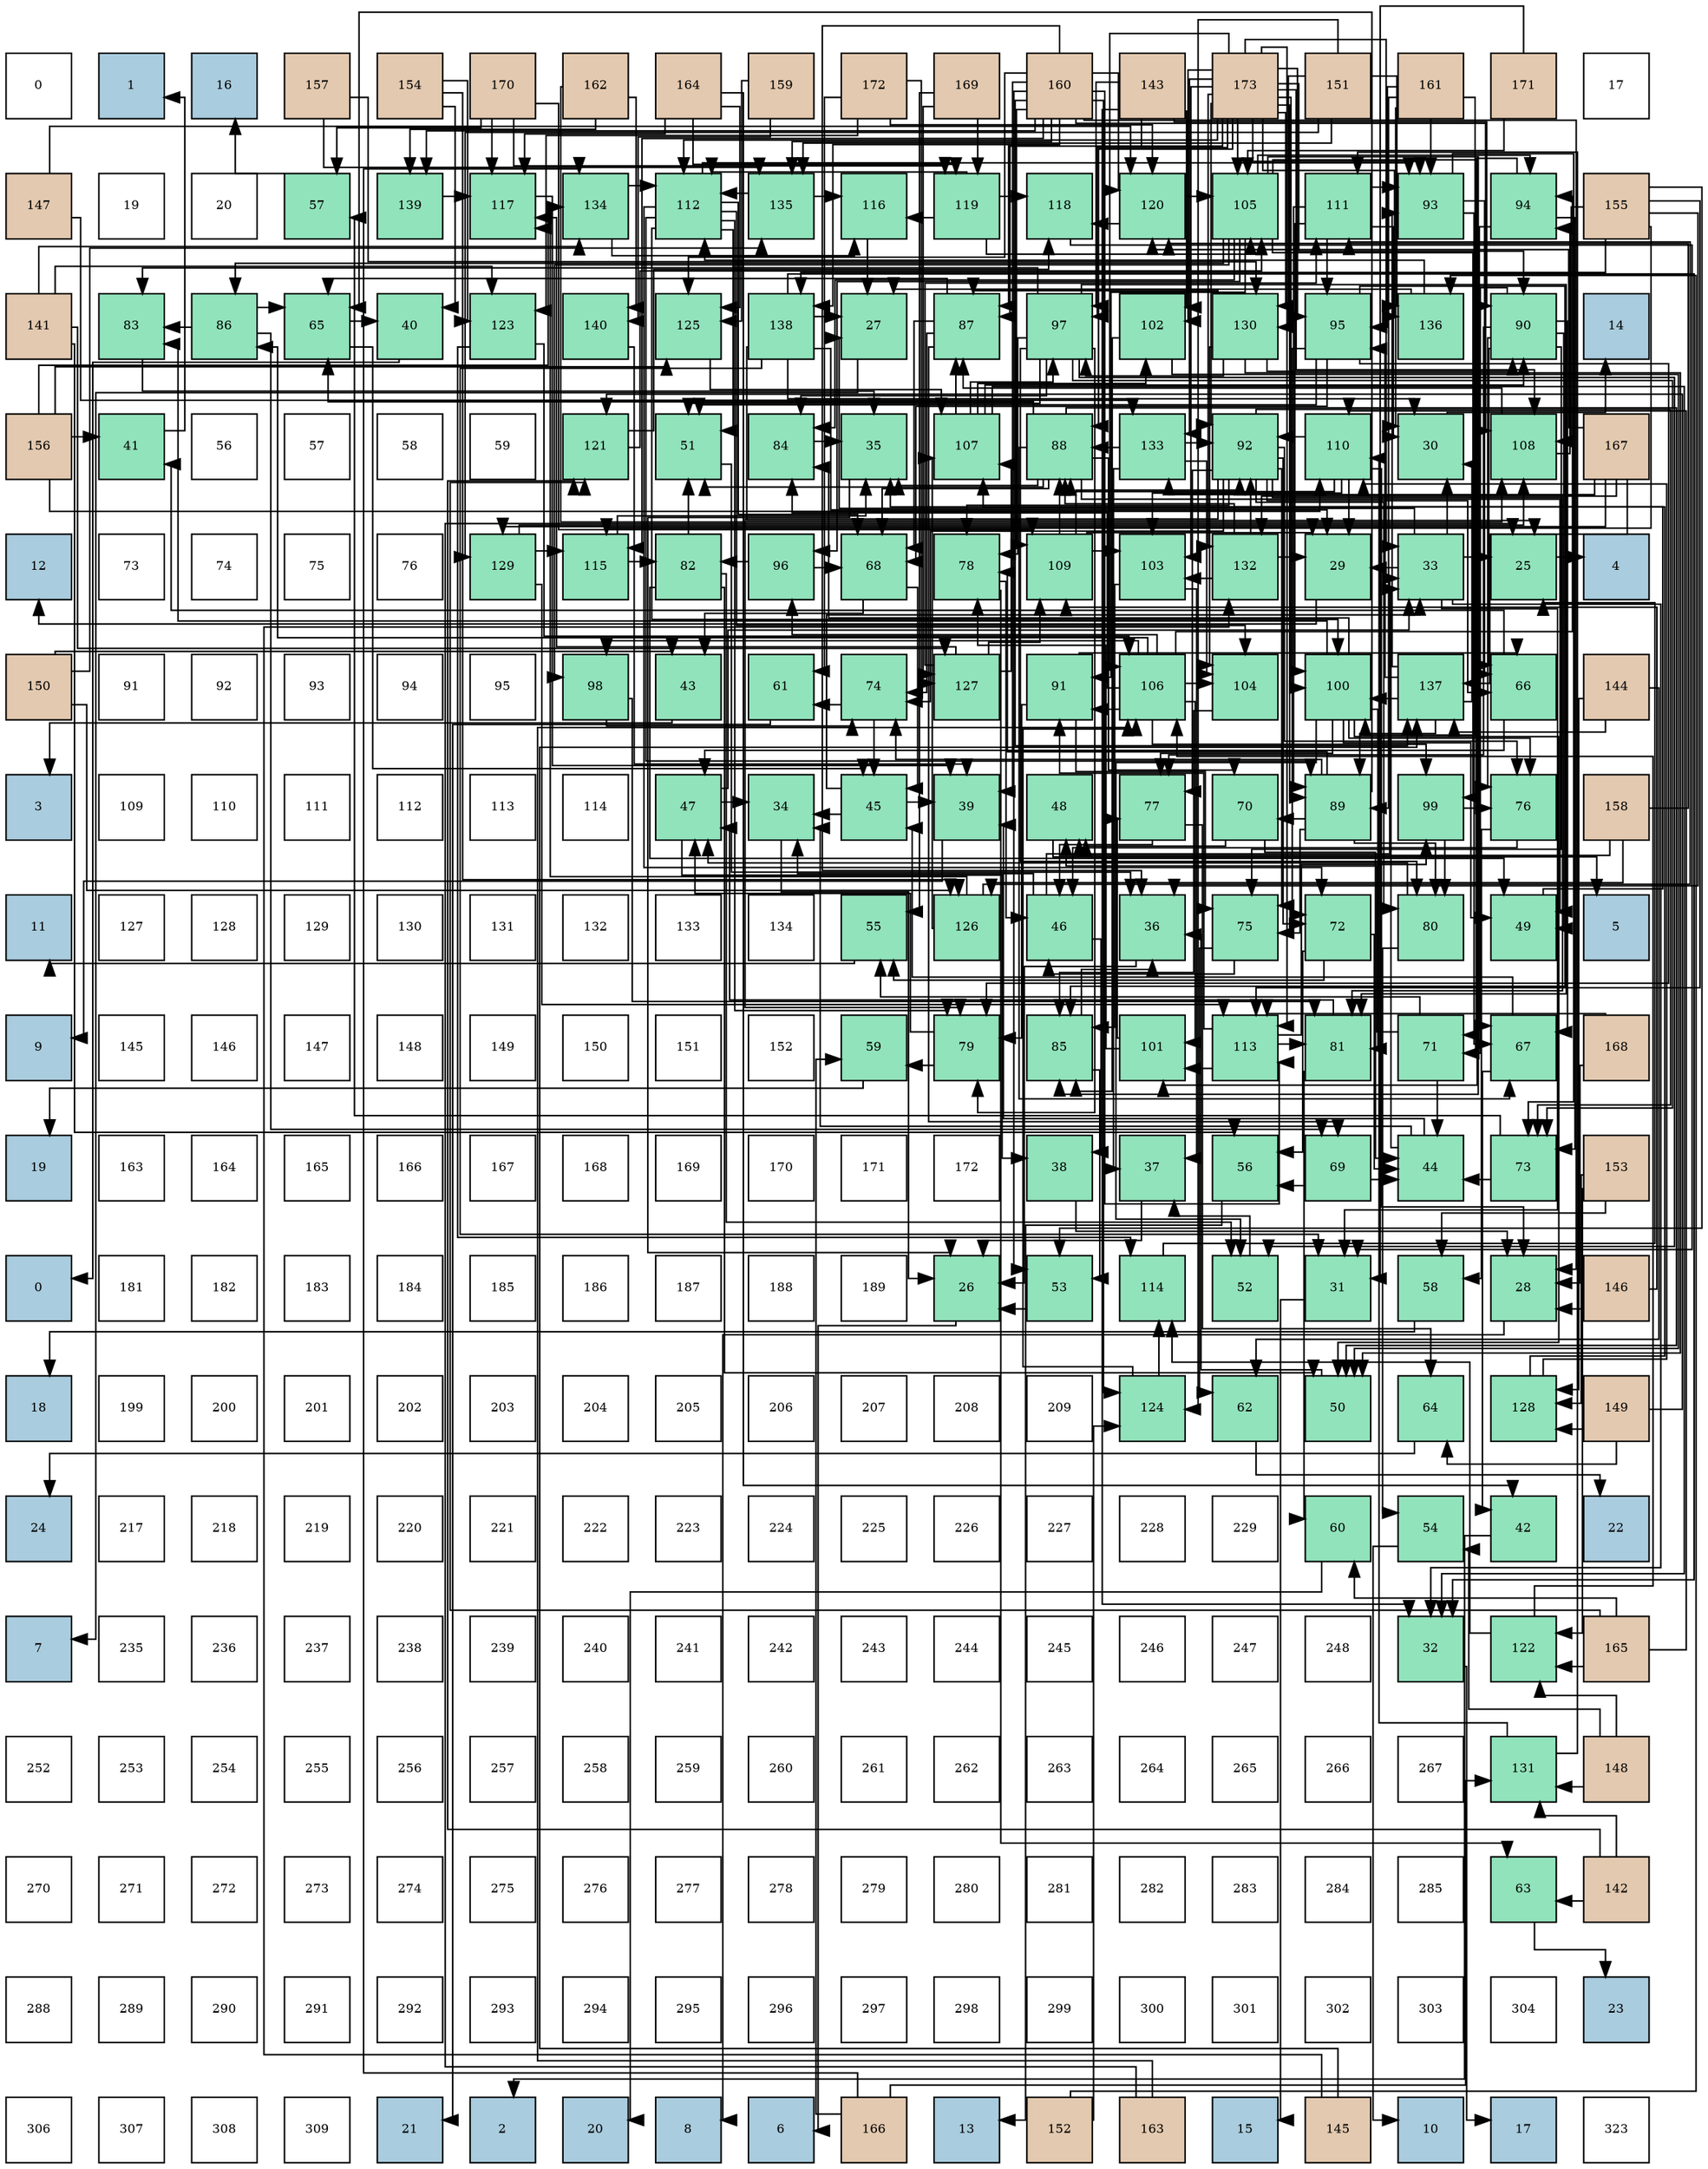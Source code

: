 digraph layout{
 rankdir=TB;
 splines=ortho;
 node [style=filled shape=square fixedsize=true width=0.6];
0[label="0", fontsize=8, fillcolor="#ffffff"];
1[label="1", fontsize=8, fillcolor="#a9ccde"];
2[label="16", fontsize=8, fillcolor="#a9ccde"];
3[label="157", fontsize=8, fillcolor="#e3c9af"];
4[label="154", fontsize=8, fillcolor="#e3c9af"];
5[label="170", fontsize=8, fillcolor="#e3c9af"];
6[label="162", fontsize=8, fillcolor="#e3c9af"];
7[label="164", fontsize=8, fillcolor="#e3c9af"];
8[label="159", fontsize=8, fillcolor="#e3c9af"];
9[label="172", fontsize=8, fillcolor="#e3c9af"];
10[label="169", fontsize=8, fillcolor="#e3c9af"];
11[label="160", fontsize=8, fillcolor="#e3c9af"];
12[label="143", fontsize=8, fillcolor="#e3c9af"];
13[label="173", fontsize=8, fillcolor="#e3c9af"];
14[label="151", fontsize=8, fillcolor="#e3c9af"];
15[label="161", fontsize=8, fillcolor="#e3c9af"];
16[label="171", fontsize=8, fillcolor="#e3c9af"];
17[label="17", fontsize=8, fillcolor="#ffffff"];
18[label="147", fontsize=8, fillcolor="#e3c9af"];
19[label="19", fontsize=8, fillcolor="#ffffff"];
20[label="20", fontsize=8, fillcolor="#ffffff"];
21[label="57", fontsize=8, fillcolor="#91e3bb"];
22[label="139", fontsize=8, fillcolor="#91e3bb"];
23[label="117", fontsize=8, fillcolor="#91e3bb"];
24[label="134", fontsize=8, fillcolor="#91e3bb"];
25[label="112", fontsize=8, fillcolor="#91e3bb"];
26[label="135", fontsize=8, fillcolor="#91e3bb"];
27[label="116", fontsize=8, fillcolor="#91e3bb"];
28[label="119", fontsize=8, fillcolor="#91e3bb"];
29[label="118", fontsize=8, fillcolor="#91e3bb"];
30[label="120", fontsize=8, fillcolor="#91e3bb"];
31[label="105", fontsize=8, fillcolor="#91e3bb"];
32[label="111", fontsize=8, fillcolor="#91e3bb"];
33[label="93", fontsize=8, fillcolor="#91e3bb"];
34[label="94", fontsize=8, fillcolor="#91e3bb"];
35[label="155", fontsize=8, fillcolor="#e3c9af"];
36[label="141", fontsize=8, fillcolor="#e3c9af"];
37[label="83", fontsize=8, fillcolor="#91e3bb"];
38[label="86", fontsize=8, fillcolor="#91e3bb"];
39[label="65", fontsize=8, fillcolor="#91e3bb"];
40[label="40", fontsize=8, fillcolor="#91e3bb"];
41[label="123", fontsize=8, fillcolor="#91e3bb"];
42[label="140", fontsize=8, fillcolor="#91e3bb"];
43[label="125", fontsize=8, fillcolor="#91e3bb"];
44[label="138", fontsize=8, fillcolor="#91e3bb"];
45[label="27", fontsize=8, fillcolor="#91e3bb"];
46[label="87", fontsize=8, fillcolor="#91e3bb"];
47[label="97", fontsize=8, fillcolor="#91e3bb"];
48[label="102", fontsize=8, fillcolor="#91e3bb"];
49[label="130", fontsize=8, fillcolor="#91e3bb"];
50[label="95", fontsize=8, fillcolor="#91e3bb"];
51[label="136", fontsize=8, fillcolor="#91e3bb"];
52[label="90", fontsize=8, fillcolor="#91e3bb"];
53[label="14", fontsize=8, fillcolor="#a9ccde"];
54[label="156", fontsize=8, fillcolor="#e3c9af"];
55[label="41", fontsize=8, fillcolor="#91e3bb"];
56[label="56", fontsize=8, fillcolor="#ffffff"];
57[label="57", fontsize=8, fillcolor="#ffffff"];
58[label="58", fontsize=8, fillcolor="#ffffff"];
59[label="59", fontsize=8, fillcolor="#ffffff"];
60[label="121", fontsize=8, fillcolor="#91e3bb"];
61[label="51", fontsize=8, fillcolor="#91e3bb"];
62[label="84", fontsize=8, fillcolor="#91e3bb"];
63[label="35", fontsize=8, fillcolor="#91e3bb"];
64[label="107", fontsize=8, fillcolor="#91e3bb"];
65[label="88", fontsize=8, fillcolor="#91e3bb"];
66[label="133", fontsize=8, fillcolor="#91e3bb"];
67[label="92", fontsize=8, fillcolor="#91e3bb"];
68[label="110", fontsize=8, fillcolor="#91e3bb"];
69[label="30", fontsize=8, fillcolor="#91e3bb"];
70[label="108", fontsize=8, fillcolor="#91e3bb"];
71[label="167", fontsize=8, fillcolor="#e3c9af"];
72[label="12", fontsize=8, fillcolor="#a9ccde"];
73[label="73", fontsize=8, fillcolor="#ffffff"];
74[label="74", fontsize=8, fillcolor="#ffffff"];
75[label="75", fontsize=8, fillcolor="#ffffff"];
76[label="76", fontsize=8, fillcolor="#ffffff"];
77[label="129", fontsize=8, fillcolor="#91e3bb"];
78[label="115", fontsize=8, fillcolor="#91e3bb"];
79[label="82", fontsize=8, fillcolor="#91e3bb"];
80[label="96", fontsize=8, fillcolor="#91e3bb"];
81[label="68", fontsize=8, fillcolor="#91e3bb"];
82[label="78", fontsize=8, fillcolor="#91e3bb"];
83[label="109", fontsize=8, fillcolor="#91e3bb"];
84[label="103", fontsize=8, fillcolor="#91e3bb"];
85[label="132", fontsize=8, fillcolor="#91e3bb"];
86[label="29", fontsize=8, fillcolor="#91e3bb"];
87[label="33", fontsize=8, fillcolor="#91e3bb"];
88[label="25", fontsize=8, fillcolor="#91e3bb"];
89[label="4", fontsize=8, fillcolor="#a9ccde"];
90[label="150", fontsize=8, fillcolor="#e3c9af"];
91[label="91", fontsize=8, fillcolor="#ffffff"];
92[label="92", fontsize=8, fillcolor="#ffffff"];
93[label="93", fontsize=8, fillcolor="#ffffff"];
94[label="94", fontsize=8, fillcolor="#ffffff"];
95[label="95", fontsize=8, fillcolor="#ffffff"];
96[label="98", fontsize=8, fillcolor="#91e3bb"];
97[label="43", fontsize=8, fillcolor="#91e3bb"];
98[label="61", fontsize=8, fillcolor="#91e3bb"];
99[label="74", fontsize=8, fillcolor="#91e3bb"];
100[label="127", fontsize=8, fillcolor="#91e3bb"];
101[label="91", fontsize=8, fillcolor="#91e3bb"];
102[label="106", fontsize=8, fillcolor="#91e3bb"];
103[label="104", fontsize=8, fillcolor="#91e3bb"];
104[label="100", fontsize=8, fillcolor="#91e3bb"];
105[label="137", fontsize=8, fillcolor="#91e3bb"];
106[label="66", fontsize=8, fillcolor="#91e3bb"];
107[label="144", fontsize=8, fillcolor="#e3c9af"];
108[label="3", fontsize=8, fillcolor="#a9ccde"];
109[label="109", fontsize=8, fillcolor="#ffffff"];
110[label="110", fontsize=8, fillcolor="#ffffff"];
111[label="111", fontsize=8, fillcolor="#ffffff"];
112[label="112", fontsize=8, fillcolor="#ffffff"];
113[label="113", fontsize=8, fillcolor="#ffffff"];
114[label="114", fontsize=8, fillcolor="#ffffff"];
115[label="47", fontsize=8, fillcolor="#91e3bb"];
116[label="34", fontsize=8, fillcolor="#91e3bb"];
117[label="45", fontsize=8, fillcolor="#91e3bb"];
118[label="39", fontsize=8, fillcolor="#91e3bb"];
119[label="48", fontsize=8, fillcolor="#91e3bb"];
120[label="77", fontsize=8, fillcolor="#91e3bb"];
121[label="70", fontsize=8, fillcolor="#91e3bb"];
122[label="89", fontsize=8, fillcolor="#91e3bb"];
123[label="99", fontsize=8, fillcolor="#91e3bb"];
124[label="76", fontsize=8, fillcolor="#91e3bb"];
125[label="158", fontsize=8, fillcolor="#e3c9af"];
126[label="11", fontsize=8, fillcolor="#a9ccde"];
127[label="127", fontsize=8, fillcolor="#ffffff"];
128[label="128", fontsize=8, fillcolor="#ffffff"];
129[label="129", fontsize=8, fillcolor="#ffffff"];
130[label="130", fontsize=8, fillcolor="#ffffff"];
131[label="131", fontsize=8, fillcolor="#ffffff"];
132[label="132", fontsize=8, fillcolor="#ffffff"];
133[label="133", fontsize=8, fillcolor="#ffffff"];
134[label="134", fontsize=8, fillcolor="#ffffff"];
135[label="55", fontsize=8, fillcolor="#91e3bb"];
136[label="126", fontsize=8, fillcolor="#91e3bb"];
137[label="46", fontsize=8, fillcolor="#91e3bb"];
138[label="36", fontsize=8, fillcolor="#91e3bb"];
139[label="75", fontsize=8, fillcolor="#91e3bb"];
140[label="72", fontsize=8, fillcolor="#91e3bb"];
141[label="80", fontsize=8, fillcolor="#91e3bb"];
142[label="49", fontsize=8, fillcolor="#91e3bb"];
143[label="5", fontsize=8, fillcolor="#a9ccde"];
144[label="9", fontsize=8, fillcolor="#a9ccde"];
145[label="145", fontsize=8, fillcolor="#ffffff"];
146[label="146", fontsize=8, fillcolor="#ffffff"];
147[label="147", fontsize=8, fillcolor="#ffffff"];
148[label="148", fontsize=8, fillcolor="#ffffff"];
149[label="149", fontsize=8, fillcolor="#ffffff"];
150[label="150", fontsize=8, fillcolor="#ffffff"];
151[label="151", fontsize=8, fillcolor="#ffffff"];
152[label="152", fontsize=8, fillcolor="#ffffff"];
153[label="59", fontsize=8, fillcolor="#91e3bb"];
154[label="79", fontsize=8, fillcolor="#91e3bb"];
155[label="85", fontsize=8, fillcolor="#91e3bb"];
156[label="101", fontsize=8, fillcolor="#91e3bb"];
157[label="113", fontsize=8, fillcolor="#91e3bb"];
158[label="81", fontsize=8, fillcolor="#91e3bb"];
159[label="71", fontsize=8, fillcolor="#91e3bb"];
160[label="67", fontsize=8, fillcolor="#91e3bb"];
161[label="168", fontsize=8, fillcolor="#e3c9af"];
162[label="19", fontsize=8, fillcolor="#a9ccde"];
163[label="163", fontsize=8, fillcolor="#ffffff"];
164[label="164", fontsize=8, fillcolor="#ffffff"];
165[label="165", fontsize=8, fillcolor="#ffffff"];
166[label="166", fontsize=8, fillcolor="#ffffff"];
167[label="167", fontsize=8, fillcolor="#ffffff"];
168[label="168", fontsize=8, fillcolor="#ffffff"];
169[label="169", fontsize=8, fillcolor="#ffffff"];
170[label="170", fontsize=8, fillcolor="#ffffff"];
171[label="171", fontsize=8, fillcolor="#ffffff"];
172[label="172", fontsize=8, fillcolor="#ffffff"];
173[label="38", fontsize=8, fillcolor="#91e3bb"];
174[label="37", fontsize=8, fillcolor="#91e3bb"];
175[label="56", fontsize=8, fillcolor="#91e3bb"];
176[label="69", fontsize=8, fillcolor="#91e3bb"];
177[label="44", fontsize=8, fillcolor="#91e3bb"];
178[label="73", fontsize=8, fillcolor="#91e3bb"];
179[label="153", fontsize=8, fillcolor="#e3c9af"];
180[label="0", fontsize=8, fillcolor="#a9ccde"];
181[label="181", fontsize=8, fillcolor="#ffffff"];
182[label="182", fontsize=8, fillcolor="#ffffff"];
183[label="183", fontsize=8, fillcolor="#ffffff"];
184[label="184", fontsize=8, fillcolor="#ffffff"];
185[label="185", fontsize=8, fillcolor="#ffffff"];
186[label="186", fontsize=8, fillcolor="#ffffff"];
187[label="187", fontsize=8, fillcolor="#ffffff"];
188[label="188", fontsize=8, fillcolor="#ffffff"];
189[label="189", fontsize=8, fillcolor="#ffffff"];
190[label="26", fontsize=8, fillcolor="#91e3bb"];
191[label="53", fontsize=8, fillcolor="#91e3bb"];
192[label="114", fontsize=8, fillcolor="#91e3bb"];
193[label="52", fontsize=8, fillcolor="#91e3bb"];
194[label="31", fontsize=8, fillcolor="#91e3bb"];
195[label="58", fontsize=8, fillcolor="#91e3bb"];
196[label="28", fontsize=8, fillcolor="#91e3bb"];
197[label="146", fontsize=8, fillcolor="#e3c9af"];
198[label="18", fontsize=8, fillcolor="#a9ccde"];
199[label="199", fontsize=8, fillcolor="#ffffff"];
200[label="200", fontsize=8, fillcolor="#ffffff"];
201[label="201", fontsize=8, fillcolor="#ffffff"];
202[label="202", fontsize=8, fillcolor="#ffffff"];
203[label="203", fontsize=8, fillcolor="#ffffff"];
204[label="204", fontsize=8, fillcolor="#ffffff"];
205[label="205", fontsize=8, fillcolor="#ffffff"];
206[label="206", fontsize=8, fillcolor="#ffffff"];
207[label="207", fontsize=8, fillcolor="#ffffff"];
208[label="208", fontsize=8, fillcolor="#ffffff"];
209[label="209", fontsize=8, fillcolor="#ffffff"];
210[label="124", fontsize=8, fillcolor="#91e3bb"];
211[label="62", fontsize=8, fillcolor="#91e3bb"];
212[label="50", fontsize=8, fillcolor="#91e3bb"];
213[label="64", fontsize=8, fillcolor="#91e3bb"];
214[label="128", fontsize=8, fillcolor="#91e3bb"];
215[label="149", fontsize=8, fillcolor="#e3c9af"];
216[label="24", fontsize=8, fillcolor="#a9ccde"];
217[label="217", fontsize=8, fillcolor="#ffffff"];
218[label="218", fontsize=8, fillcolor="#ffffff"];
219[label="219", fontsize=8, fillcolor="#ffffff"];
220[label="220", fontsize=8, fillcolor="#ffffff"];
221[label="221", fontsize=8, fillcolor="#ffffff"];
222[label="222", fontsize=8, fillcolor="#ffffff"];
223[label="223", fontsize=8, fillcolor="#ffffff"];
224[label="224", fontsize=8, fillcolor="#ffffff"];
225[label="225", fontsize=8, fillcolor="#ffffff"];
226[label="226", fontsize=8, fillcolor="#ffffff"];
227[label="227", fontsize=8, fillcolor="#ffffff"];
228[label="228", fontsize=8, fillcolor="#ffffff"];
229[label="229", fontsize=8, fillcolor="#ffffff"];
230[label="60", fontsize=8, fillcolor="#91e3bb"];
231[label="54", fontsize=8, fillcolor="#91e3bb"];
232[label="42", fontsize=8, fillcolor="#91e3bb"];
233[label="22", fontsize=8, fillcolor="#a9ccde"];
234[label="7", fontsize=8, fillcolor="#a9ccde"];
235[label="235", fontsize=8, fillcolor="#ffffff"];
236[label="236", fontsize=8, fillcolor="#ffffff"];
237[label="237", fontsize=8, fillcolor="#ffffff"];
238[label="238", fontsize=8, fillcolor="#ffffff"];
239[label="239", fontsize=8, fillcolor="#ffffff"];
240[label="240", fontsize=8, fillcolor="#ffffff"];
241[label="241", fontsize=8, fillcolor="#ffffff"];
242[label="242", fontsize=8, fillcolor="#ffffff"];
243[label="243", fontsize=8, fillcolor="#ffffff"];
244[label="244", fontsize=8, fillcolor="#ffffff"];
245[label="245", fontsize=8, fillcolor="#ffffff"];
246[label="246", fontsize=8, fillcolor="#ffffff"];
247[label="247", fontsize=8, fillcolor="#ffffff"];
248[label="248", fontsize=8, fillcolor="#ffffff"];
249[label="32", fontsize=8, fillcolor="#91e3bb"];
250[label="122", fontsize=8, fillcolor="#91e3bb"];
251[label="165", fontsize=8, fillcolor="#e3c9af"];
252[label="252", fontsize=8, fillcolor="#ffffff"];
253[label="253", fontsize=8, fillcolor="#ffffff"];
254[label="254", fontsize=8, fillcolor="#ffffff"];
255[label="255", fontsize=8, fillcolor="#ffffff"];
256[label="256", fontsize=8, fillcolor="#ffffff"];
257[label="257", fontsize=8, fillcolor="#ffffff"];
258[label="258", fontsize=8, fillcolor="#ffffff"];
259[label="259", fontsize=8, fillcolor="#ffffff"];
260[label="260", fontsize=8, fillcolor="#ffffff"];
261[label="261", fontsize=8, fillcolor="#ffffff"];
262[label="262", fontsize=8, fillcolor="#ffffff"];
263[label="263", fontsize=8, fillcolor="#ffffff"];
264[label="264", fontsize=8, fillcolor="#ffffff"];
265[label="265", fontsize=8, fillcolor="#ffffff"];
266[label="266", fontsize=8, fillcolor="#ffffff"];
267[label="267", fontsize=8, fillcolor="#ffffff"];
268[label="131", fontsize=8, fillcolor="#91e3bb"];
269[label="148", fontsize=8, fillcolor="#e3c9af"];
270[label="270", fontsize=8, fillcolor="#ffffff"];
271[label="271", fontsize=8, fillcolor="#ffffff"];
272[label="272", fontsize=8, fillcolor="#ffffff"];
273[label="273", fontsize=8, fillcolor="#ffffff"];
274[label="274", fontsize=8, fillcolor="#ffffff"];
275[label="275", fontsize=8, fillcolor="#ffffff"];
276[label="276", fontsize=8, fillcolor="#ffffff"];
277[label="277", fontsize=8, fillcolor="#ffffff"];
278[label="278", fontsize=8, fillcolor="#ffffff"];
279[label="279", fontsize=8, fillcolor="#ffffff"];
280[label="280", fontsize=8, fillcolor="#ffffff"];
281[label="281", fontsize=8, fillcolor="#ffffff"];
282[label="282", fontsize=8, fillcolor="#ffffff"];
283[label="283", fontsize=8, fillcolor="#ffffff"];
284[label="284", fontsize=8, fillcolor="#ffffff"];
285[label="285", fontsize=8, fillcolor="#ffffff"];
286[label="63", fontsize=8, fillcolor="#91e3bb"];
287[label="142", fontsize=8, fillcolor="#e3c9af"];
288[label="288", fontsize=8, fillcolor="#ffffff"];
289[label="289", fontsize=8, fillcolor="#ffffff"];
290[label="290", fontsize=8, fillcolor="#ffffff"];
291[label="291", fontsize=8, fillcolor="#ffffff"];
292[label="292", fontsize=8, fillcolor="#ffffff"];
293[label="293", fontsize=8, fillcolor="#ffffff"];
294[label="294", fontsize=8, fillcolor="#ffffff"];
295[label="295", fontsize=8, fillcolor="#ffffff"];
296[label="296", fontsize=8, fillcolor="#ffffff"];
297[label="297", fontsize=8, fillcolor="#ffffff"];
298[label="298", fontsize=8, fillcolor="#ffffff"];
299[label="299", fontsize=8, fillcolor="#ffffff"];
300[label="300", fontsize=8, fillcolor="#ffffff"];
301[label="301", fontsize=8, fillcolor="#ffffff"];
302[label="302", fontsize=8, fillcolor="#ffffff"];
303[label="303", fontsize=8, fillcolor="#ffffff"];
304[label="304", fontsize=8, fillcolor="#ffffff"];
305[label="23", fontsize=8, fillcolor="#a9ccde"];
306[label="306", fontsize=8, fillcolor="#ffffff"];
307[label="307", fontsize=8, fillcolor="#ffffff"];
308[label="308", fontsize=8, fillcolor="#ffffff"];
309[label="309", fontsize=8, fillcolor="#ffffff"];
310[label="21", fontsize=8, fillcolor="#a9ccde"];
311[label="2", fontsize=8, fillcolor="#a9ccde"];
312[label="20", fontsize=8, fillcolor="#a9ccde"];
313[label="8", fontsize=8, fillcolor="#a9ccde"];
314[label="6", fontsize=8, fillcolor="#a9ccde"];
315[label="166", fontsize=8, fillcolor="#e3c9af"];
316[label="13", fontsize=8, fillcolor="#a9ccde"];
317[label="152", fontsize=8, fillcolor="#e3c9af"];
318[label="163", fontsize=8, fillcolor="#e3c9af"];
319[label="15", fontsize=8, fillcolor="#a9ccde"];
320[label="145", fontsize=8, fillcolor="#e3c9af"];
321[label="10", fontsize=8, fillcolor="#a9ccde"];
322[label="17", fontsize=8, fillcolor="#a9ccde"];
323[label="323", fontsize=8, fillcolor="#ffffff"];
edge [constraint=false, style=vis];88 -> 89;
190 -> 314;
45 -> 234;
196 -> 313;
86 -> 72;
69 -> 53;
194 -> 319;
249 -> 322;
87 -> 88;
87 -> 45;
87 -> 86;
87 -> 69;
87 -> 194;
87 -> 249;
116 -> 190;
63 -> 190;
138 -> 190;
174 -> 190;
173 -> 196;
118 -> 144;
40 -> 180;
55 -> 1;
232 -> 311;
97 -> 108;
177 -> 87;
177 -> 116;
177 -> 118;
117 -> 87;
117 -> 116;
117 -> 118;
137 -> 87;
137 -> 116;
137 -> 173;
115 -> 87;
115 -> 116;
115 -> 173;
119 -> 143;
142 -> 63;
212 -> 138;
61 -> 138;
193 -> 174;
191 -> 190;
231 -> 321;
135 -> 126;
175 -> 316;
21 -> 2;
195 -> 198;
153 -> 162;
230 -> 312;
98 -> 310;
211 -> 233;
286 -> 305;
213 -> 216;
39 -> 40;
39 -> 117;
106 -> 55;
106 -> 115;
160 -> 232;
160 -> 117;
81 -> 97;
81 -> 117;
176 -> 177;
176 -> 175;
121 -> 177;
121 -> 119;
159 -> 177;
159 -> 119;
159 -> 135;
140 -> 177;
140 -> 135;
140 -> 175;
178 -> 177;
178 -> 21;
99 -> 117;
99 -> 98;
139 -> 137;
139 -> 211;
124 -> 137;
124 -> 195;
120 -> 137;
120 -> 213;
82 -> 137;
82 -> 286;
154 -> 115;
154 -> 153;
141 -> 115;
141 -> 231;
158 -> 115;
158 -> 230;
79 -> 142;
79 -> 212;
79 -> 61;
79 -> 193;
37 -> 63;
62 -> 63;
155 -> 138;
155 -> 191;
38 -> 39;
38 -> 176;
38 -> 37;
46 -> 39;
46 -> 81;
46 -> 176;
46 -> 99;
65 -> 63;
65 -> 142;
65 -> 212;
65 -> 61;
65 -> 39;
65 -> 160;
65 -> 81;
65 -> 121;
122 -> 39;
122 -> 121;
122 -> 99;
122 -> 139;
122 -> 82;
122 -> 141;
52 -> 142;
52 -> 106;
52 -> 160;
52 -> 159;
52 -> 139;
52 -> 124;
52 -> 120;
101 -> 106;
101 -> 139;
101 -> 154;
67 -> 106;
67 -> 140;
67 -> 178;
67 -> 99;
67 -> 139;
67 -> 124;
67 -> 120;
67 -> 82;
67 -> 154;
67 -> 141;
67 -> 158;
33 -> 106;
33 -> 160;
33 -> 178;
34 -> 160;
34 -> 159;
34 -> 178;
50 -> 61;
50 -> 81;
50 -> 140;
50 -> 154;
50 -> 155;
80 -> 81;
80 -> 79;
47 -> 61;
47 -> 193;
47 -> 178;
47 -> 82;
47 -> 154;
47 -> 141;
47 -> 158;
47 -> 37;
47 -> 62;
96 -> 99;
96 -> 158;
123 -> 124;
123 -> 141;
104 -> 142;
104 -> 212;
104 -> 193;
104 -> 124;
104 -> 120;
104 -> 158;
104 -> 37;
104 -> 62;
156 -> 120;
156 -> 82;
48 -> 212;
48 -> 155;
84 -> 174;
84 -> 155;
103 -> 155;
31 -> 62;
31 -> 155;
31 -> 38;
31 -> 101;
31 -> 34;
31 -> 80;
31 -> 96;
31 -> 123;
31 -> 156;
102 -> 62;
102 -> 38;
102 -> 101;
102 -> 34;
102 -> 80;
102 -> 96;
102 -> 123;
102 -> 156;
102 -> 103;
64 -> 249;
64 -> 46;
64 -> 52;
64 -> 47;
64 -> 48;
70 -> 46;
70 -> 34;
83 -> 86;
83 -> 65;
83 -> 67;
83 -> 84;
68 -> 196;
68 -> 86;
68 -> 65;
68 -> 67;
68 -> 84;
32 -> 69;
32 -> 122;
32 -> 33;
32 -> 50;
32 -> 104;
25 -> 61;
25 -> 81;
25 -> 140;
25 -> 154;
25 -> 122;
25 -> 33;
25 -> 104;
25 -> 103;
157 -> 158;
157 -> 101;
157 -> 123;
157 -> 156;
192 -> 88;
78 -> 63;
78 -> 79;
27 -> 45;
23 -> 118;
29 -> 194;
28 -> 31;
28 -> 25;
28 -> 27;
28 -> 29;
30 -> 31;
30 -> 29;
60 -> 31;
60 -> 29;
250 -> 102;
250 -> 192;
41 -> 102;
41 -> 192;
210 -> 102;
210 -> 192;
43 -> 64;
136 -> 64;
136 -> 32;
136 -> 23;
100 -> 64;
100 -> 83;
100 -> 32;
100 -> 23;
214 -> 64;
214 -> 68;
77 -> 70;
77 -> 157;
77 -> 78;
49 -> 212;
49 -> 46;
49 -> 52;
49 -> 47;
49 -> 103;
268 -> 68;
268 -> 32;
85 -> 86;
85 -> 65;
85 -> 67;
85 -> 84;
66 -> 174;
66 -> 65;
66 -> 67;
66 -> 103;
24 -> 25;
24 -> 27;
26 -> 25;
26 -> 27;
51 -> 45;
51 -> 25;
105 -> 69;
105 -> 122;
105 -> 33;
105 -> 50;
105 -> 104;
44 -> 88;
44 -> 45;
44 -> 86;
44 -> 69;
44 -> 194;
44 -> 249;
22 -> 23;
42 -> 118;
36 -> 175;
36 -> 41;
36 -> 100;
36 -> 24;
287 -> 286;
287 -> 60;
287 -> 268;
12 -> 249;
12 -> 46;
12 -> 52;
12 -> 47;
12 -> 48;
107 -> 211;
107 -> 214;
107 -> 105;
320 -> 85;
320 -> 105;
197 -> 196;
197 -> 83;
18 -> 30;
18 -> 66;
269 -> 231;
269 -> 250;
269 -> 268;
215 -> 213;
215 -> 60;
215 -> 214;
90 -> 97;
90 -> 136;
90 -> 26;
14 -> 210;
14 -> 77;
14 -> 49;
14 -> 26;
14 -> 51;
317 -> 210;
317 -> 51;
179 -> 195;
179 -> 250;
179 -> 214;
4 -> 40;
4 -> 41;
4 -> 136;
35 -> 138;
35 -> 191;
35 -> 70;
35 -> 157;
35 -> 78;
35 -> 44;
54 -> 55;
54 -> 68;
54 -> 43;
54 -> 24;
3 -> 49;
3 -> 26;
125 -> 119;
125 -> 30;
125 -> 136;
8 -> 43;
8 -> 42;
11 -> 196;
11 -> 138;
11 -> 118;
11 -> 191;
11 -> 70;
11 -> 83;
11 -> 157;
11 -> 78;
11 -> 30;
11 -> 210;
11 -> 43;
11 -> 26;
11 -> 105;
11 -> 44;
11 -> 22;
15 -> 69;
15 -> 122;
15 -> 33;
15 -> 50;
15 -> 104;
6 -> 70;
6 -> 22;
6 -> 42;
318 -> 88;
318 -> 102;
7 -> 232;
7 -> 23;
7 -> 28;
7 -> 43;
251 -> 230;
251 -> 68;
251 -> 60;
251 -> 250;
315 -> 153;
315 -> 268;
315 -> 24;
71 -> 30;
71 -> 77;
71 -> 85;
71 -> 66;
71 -> 105;
161 -> 196;
161 -> 157;
10 -> 135;
10 -> 28;
10 -> 100;
5 -> 21;
5 -> 83;
5 -> 23;
5 -> 28;
16 -> 194;
16 -> 31;
9 -> 98;
9 -> 30;
9 -> 41;
9 -> 100;
13 -> 87;
13 -> 46;
13 -> 65;
13 -> 122;
13 -> 52;
13 -> 67;
13 -> 33;
13 -> 50;
13 -> 47;
13 -> 104;
13 -> 48;
13 -> 84;
13 -> 31;
13 -> 102;
13 -> 70;
13 -> 25;
13 -> 157;
13 -> 49;
13 -> 85;
13 -> 66;
13 -> 51;
edge [constraint=true, style=invis];
0 -> 18 -> 36 -> 54 -> 72 -> 90 -> 108 -> 126 -> 144 -> 162 -> 180 -> 198 -> 216 -> 234 -> 252 -> 270 -> 288 -> 306;
1 -> 19 -> 37 -> 55 -> 73 -> 91 -> 109 -> 127 -> 145 -> 163 -> 181 -> 199 -> 217 -> 235 -> 253 -> 271 -> 289 -> 307;
2 -> 20 -> 38 -> 56 -> 74 -> 92 -> 110 -> 128 -> 146 -> 164 -> 182 -> 200 -> 218 -> 236 -> 254 -> 272 -> 290 -> 308;
3 -> 21 -> 39 -> 57 -> 75 -> 93 -> 111 -> 129 -> 147 -> 165 -> 183 -> 201 -> 219 -> 237 -> 255 -> 273 -> 291 -> 309;
4 -> 22 -> 40 -> 58 -> 76 -> 94 -> 112 -> 130 -> 148 -> 166 -> 184 -> 202 -> 220 -> 238 -> 256 -> 274 -> 292 -> 310;
5 -> 23 -> 41 -> 59 -> 77 -> 95 -> 113 -> 131 -> 149 -> 167 -> 185 -> 203 -> 221 -> 239 -> 257 -> 275 -> 293 -> 311;
6 -> 24 -> 42 -> 60 -> 78 -> 96 -> 114 -> 132 -> 150 -> 168 -> 186 -> 204 -> 222 -> 240 -> 258 -> 276 -> 294 -> 312;
7 -> 25 -> 43 -> 61 -> 79 -> 97 -> 115 -> 133 -> 151 -> 169 -> 187 -> 205 -> 223 -> 241 -> 259 -> 277 -> 295 -> 313;
8 -> 26 -> 44 -> 62 -> 80 -> 98 -> 116 -> 134 -> 152 -> 170 -> 188 -> 206 -> 224 -> 242 -> 260 -> 278 -> 296 -> 314;
9 -> 27 -> 45 -> 63 -> 81 -> 99 -> 117 -> 135 -> 153 -> 171 -> 189 -> 207 -> 225 -> 243 -> 261 -> 279 -> 297 -> 315;
10 -> 28 -> 46 -> 64 -> 82 -> 100 -> 118 -> 136 -> 154 -> 172 -> 190 -> 208 -> 226 -> 244 -> 262 -> 280 -> 298 -> 316;
11 -> 29 -> 47 -> 65 -> 83 -> 101 -> 119 -> 137 -> 155 -> 173 -> 191 -> 209 -> 227 -> 245 -> 263 -> 281 -> 299 -> 317;
12 -> 30 -> 48 -> 66 -> 84 -> 102 -> 120 -> 138 -> 156 -> 174 -> 192 -> 210 -> 228 -> 246 -> 264 -> 282 -> 300 -> 318;
13 -> 31 -> 49 -> 67 -> 85 -> 103 -> 121 -> 139 -> 157 -> 175 -> 193 -> 211 -> 229 -> 247 -> 265 -> 283 -> 301 -> 319;
14 -> 32 -> 50 -> 68 -> 86 -> 104 -> 122 -> 140 -> 158 -> 176 -> 194 -> 212 -> 230 -> 248 -> 266 -> 284 -> 302 -> 320;
15 -> 33 -> 51 -> 69 -> 87 -> 105 -> 123 -> 141 -> 159 -> 177 -> 195 -> 213 -> 231 -> 249 -> 267 -> 285 -> 303 -> 321;
16 -> 34 -> 52 -> 70 -> 88 -> 106 -> 124 -> 142 -> 160 -> 178 -> 196 -> 214 -> 232 -> 250 -> 268 -> 286 -> 304 -> 322;
17 -> 35 -> 53 -> 71 -> 89 -> 107 -> 125 -> 143 -> 161 -> 179 -> 197 -> 215 -> 233 -> 251 -> 269 -> 287 -> 305 -> 323;
rank = same {0 -> 1 -> 2 -> 3 -> 4 -> 5 -> 6 -> 7 -> 8 -> 9 -> 10 -> 11 -> 12 -> 13 -> 14 -> 15 -> 16 -> 17};
rank = same {18 -> 19 -> 20 -> 21 -> 22 -> 23 -> 24 -> 25 -> 26 -> 27 -> 28 -> 29 -> 30 -> 31 -> 32 -> 33 -> 34 -> 35};
rank = same {36 -> 37 -> 38 -> 39 -> 40 -> 41 -> 42 -> 43 -> 44 -> 45 -> 46 -> 47 -> 48 -> 49 -> 50 -> 51 -> 52 -> 53};
rank = same {54 -> 55 -> 56 -> 57 -> 58 -> 59 -> 60 -> 61 -> 62 -> 63 -> 64 -> 65 -> 66 -> 67 -> 68 -> 69 -> 70 -> 71};
rank = same {72 -> 73 -> 74 -> 75 -> 76 -> 77 -> 78 -> 79 -> 80 -> 81 -> 82 -> 83 -> 84 -> 85 -> 86 -> 87 -> 88 -> 89};
rank = same {90 -> 91 -> 92 -> 93 -> 94 -> 95 -> 96 -> 97 -> 98 -> 99 -> 100 -> 101 -> 102 -> 103 -> 104 -> 105 -> 106 -> 107};
rank = same {108 -> 109 -> 110 -> 111 -> 112 -> 113 -> 114 -> 115 -> 116 -> 117 -> 118 -> 119 -> 120 -> 121 -> 122 -> 123 -> 124 -> 125};
rank = same {126 -> 127 -> 128 -> 129 -> 130 -> 131 -> 132 -> 133 -> 134 -> 135 -> 136 -> 137 -> 138 -> 139 -> 140 -> 141 -> 142 -> 143};
rank = same {144 -> 145 -> 146 -> 147 -> 148 -> 149 -> 150 -> 151 -> 152 -> 153 -> 154 -> 155 -> 156 -> 157 -> 158 -> 159 -> 160 -> 161};
rank = same {162 -> 163 -> 164 -> 165 -> 166 -> 167 -> 168 -> 169 -> 170 -> 171 -> 172 -> 173 -> 174 -> 175 -> 176 -> 177 -> 178 -> 179};
rank = same {180 -> 181 -> 182 -> 183 -> 184 -> 185 -> 186 -> 187 -> 188 -> 189 -> 190 -> 191 -> 192 -> 193 -> 194 -> 195 -> 196 -> 197};
rank = same {198 -> 199 -> 200 -> 201 -> 202 -> 203 -> 204 -> 205 -> 206 -> 207 -> 208 -> 209 -> 210 -> 211 -> 212 -> 213 -> 214 -> 215};
rank = same {216 -> 217 -> 218 -> 219 -> 220 -> 221 -> 222 -> 223 -> 224 -> 225 -> 226 -> 227 -> 228 -> 229 -> 230 -> 231 -> 232 -> 233};
rank = same {234 -> 235 -> 236 -> 237 -> 238 -> 239 -> 240 -> 241 -> 242 -> 243 -> 244 -> 245 -> 246 -> 247 -> 248 -> 249 -> 250 -> 251};
rank = same {252 -> 253 -> 254 -> 255 -> 256 -> 257 -> 258 -> 259 -> 260 -> 261 -> 262 -> 263 -> 264 -> 265 -> 266 -> 267 -> 268 -> 269};
rank = same {270 -> 271 -> 272 -> 273 -> 274 -> 275 -> 276 -> 277 -> 278 -> 279 -> 280 -> 281 -> 282 -> 283 -> 284 -> 285 -> 286 -> 287};
rank = same {288 -> 289 -> 290 -> 291 -> 292 -> 293 -> 294 -> 295 -> 296 -> 297 -> 298 -> 299 -> 300 -> 301 -> 302 -> 303 -> 304 -> 305};
rank = same {306 -> 307 -> 308 -> 309 -> 310 -> 311 -> 312 -> 313 -> 314 -> 315 -> 316 -> 317 -> 318 -> 319 -> 320 -> 321 -> 322 -> 323};
}
